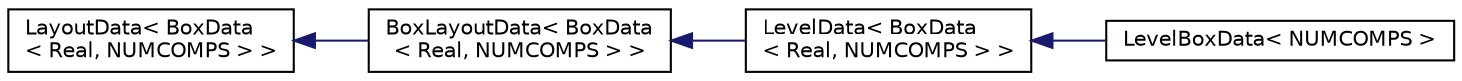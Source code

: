 digraph "Graphical Class Hierarchy"
{
  edge [fontname="Helvetica",fontsize="10",labelfontname="Helvetica",labelfontsize="10"];
  node [fontname="Helvetica",fontsize="10",shape=record];
  rankdir="LR";
  Node0 [label="LayoutData\< BoxData\l\< Real, NUMCOMPS \> \>",height=0.2,width=0.4,color="black", fillcolor="white", style="filled",URL="$classLayoutData.html"];
  Node0 -> Node1 [dir="back",color="midnightblue",fontsize="10",style="solid",fontname="Helvetica"];
  Node1 [label="BoxLayoutData\< BoxData\l\< Real, NUMCOMPS \> \>",height=0.2,width=0.4,color="black", fillcolor="white", style="filled",URL="$classBoxLayoutData.html"];
  Node1 -> Node2 [dir="back",color="midnightblue",fontsize="10",style="solid",fontname="Helvetica"];
  Node2 [label="LevelData\< BoxData\l\< Real, NUMCOMPS \> \>",height=0.2,width=0.4,color="black", fillcolor="white", style="filled",URL="$classLevelData.html"];
  Node2 -> Node3 [dir="back",color="midnightblue",fontsize="10",style="solid",fontname="Helvetica"];
  Node3 [label="LevelBoxData\< NUMCOMPS \>",height=0.2,width=0.4,color="black", fillcolor="white", style="filled",URL="$classLevelBoxData.html"];
}
